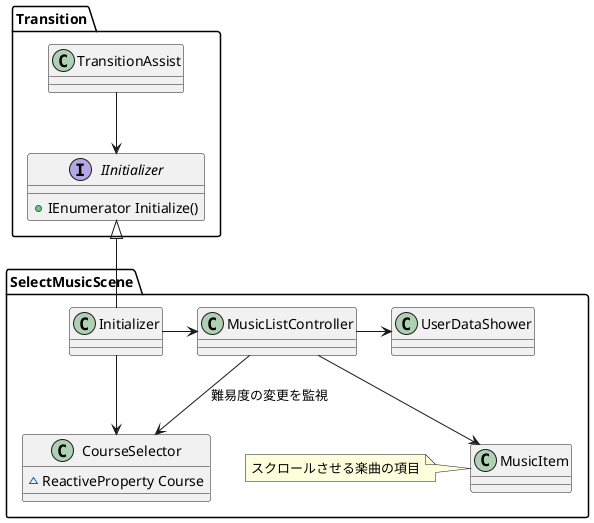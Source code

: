 @startuml
    package Transition{
        interface IInitializer
        {
            +IEnumerator Initialize()
        }
        class TransitionAssist

        TransitionAssist -d-> IInitializer
    }

    package SelectMusicScene{
        class Initializer
        class MusicListController
        class UserDataShower

        class MusicItem
        note left : スクロールさせる楽曲の項目

        class CourseSelector 
        {
            ~ReactiveProperty Course
        }


        
        Initializer->MusicListController
        Initializer->CourseSelector
        Initializer-u-|>IInitializer
        MusicListController->UserDataShower
        MusicListController -d->CourseSelector : 難易度の変更を監視
        MusicListController-d->MusicItem
    }



 
@enduml